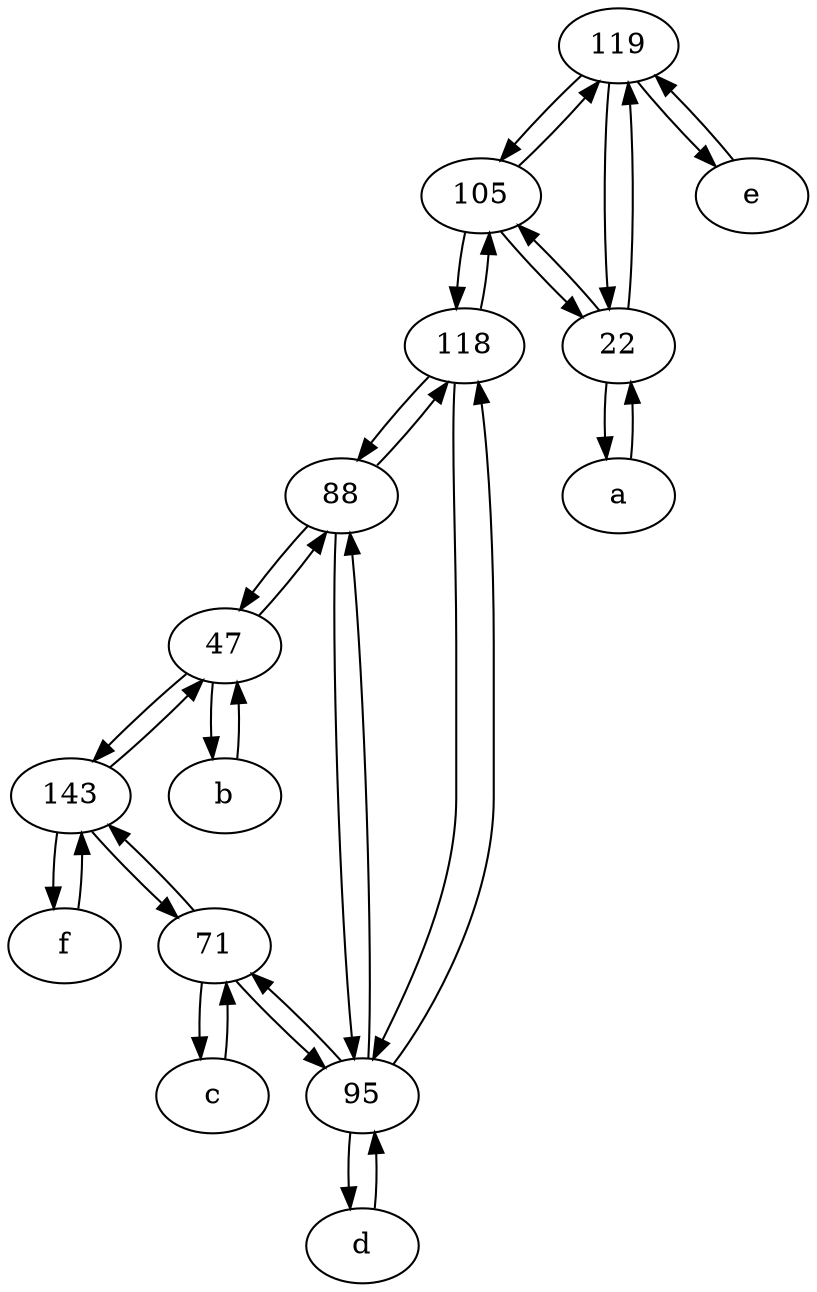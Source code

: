 digraph  {
	119;
	47;
	d [pos="20,30!"];
	143;
	88;
	118;
	95;
	b [pos="50,20!"];
	105;
	f [pos="15,45!"];
	c [pos="20,10!"];
	22;
	e [pos="30,50!"];
	71;
	a [pos="40,10!"];
	95 -> 88;
	143 -> 47;
	118 -> 105;
	88 -> 47;
	95 -> d;
	105 -> 119;
	a -> 22;
	143 -> f;
	f -> 143;
	118 -> 88;
	47 -> b;
	c -> 71;
	88 -> 118;
	95 -> 71;
	22 -> 105;
	d -> 95;
	143 -> 71;
	119 -> 22;
	22 -> 119;
	119 -> e;
	47 -> 143;
	22 -> a;
	71 -> c;
	b -> 47;
	118 -> 95;
	119 -> 105;
	95 -> 118;
	71 -> 95;
	105 -> 22;
	e -> 119;
	47 -> 88;
	71 -> 143;
	88 -> 95;
	105 -> 118;

	}